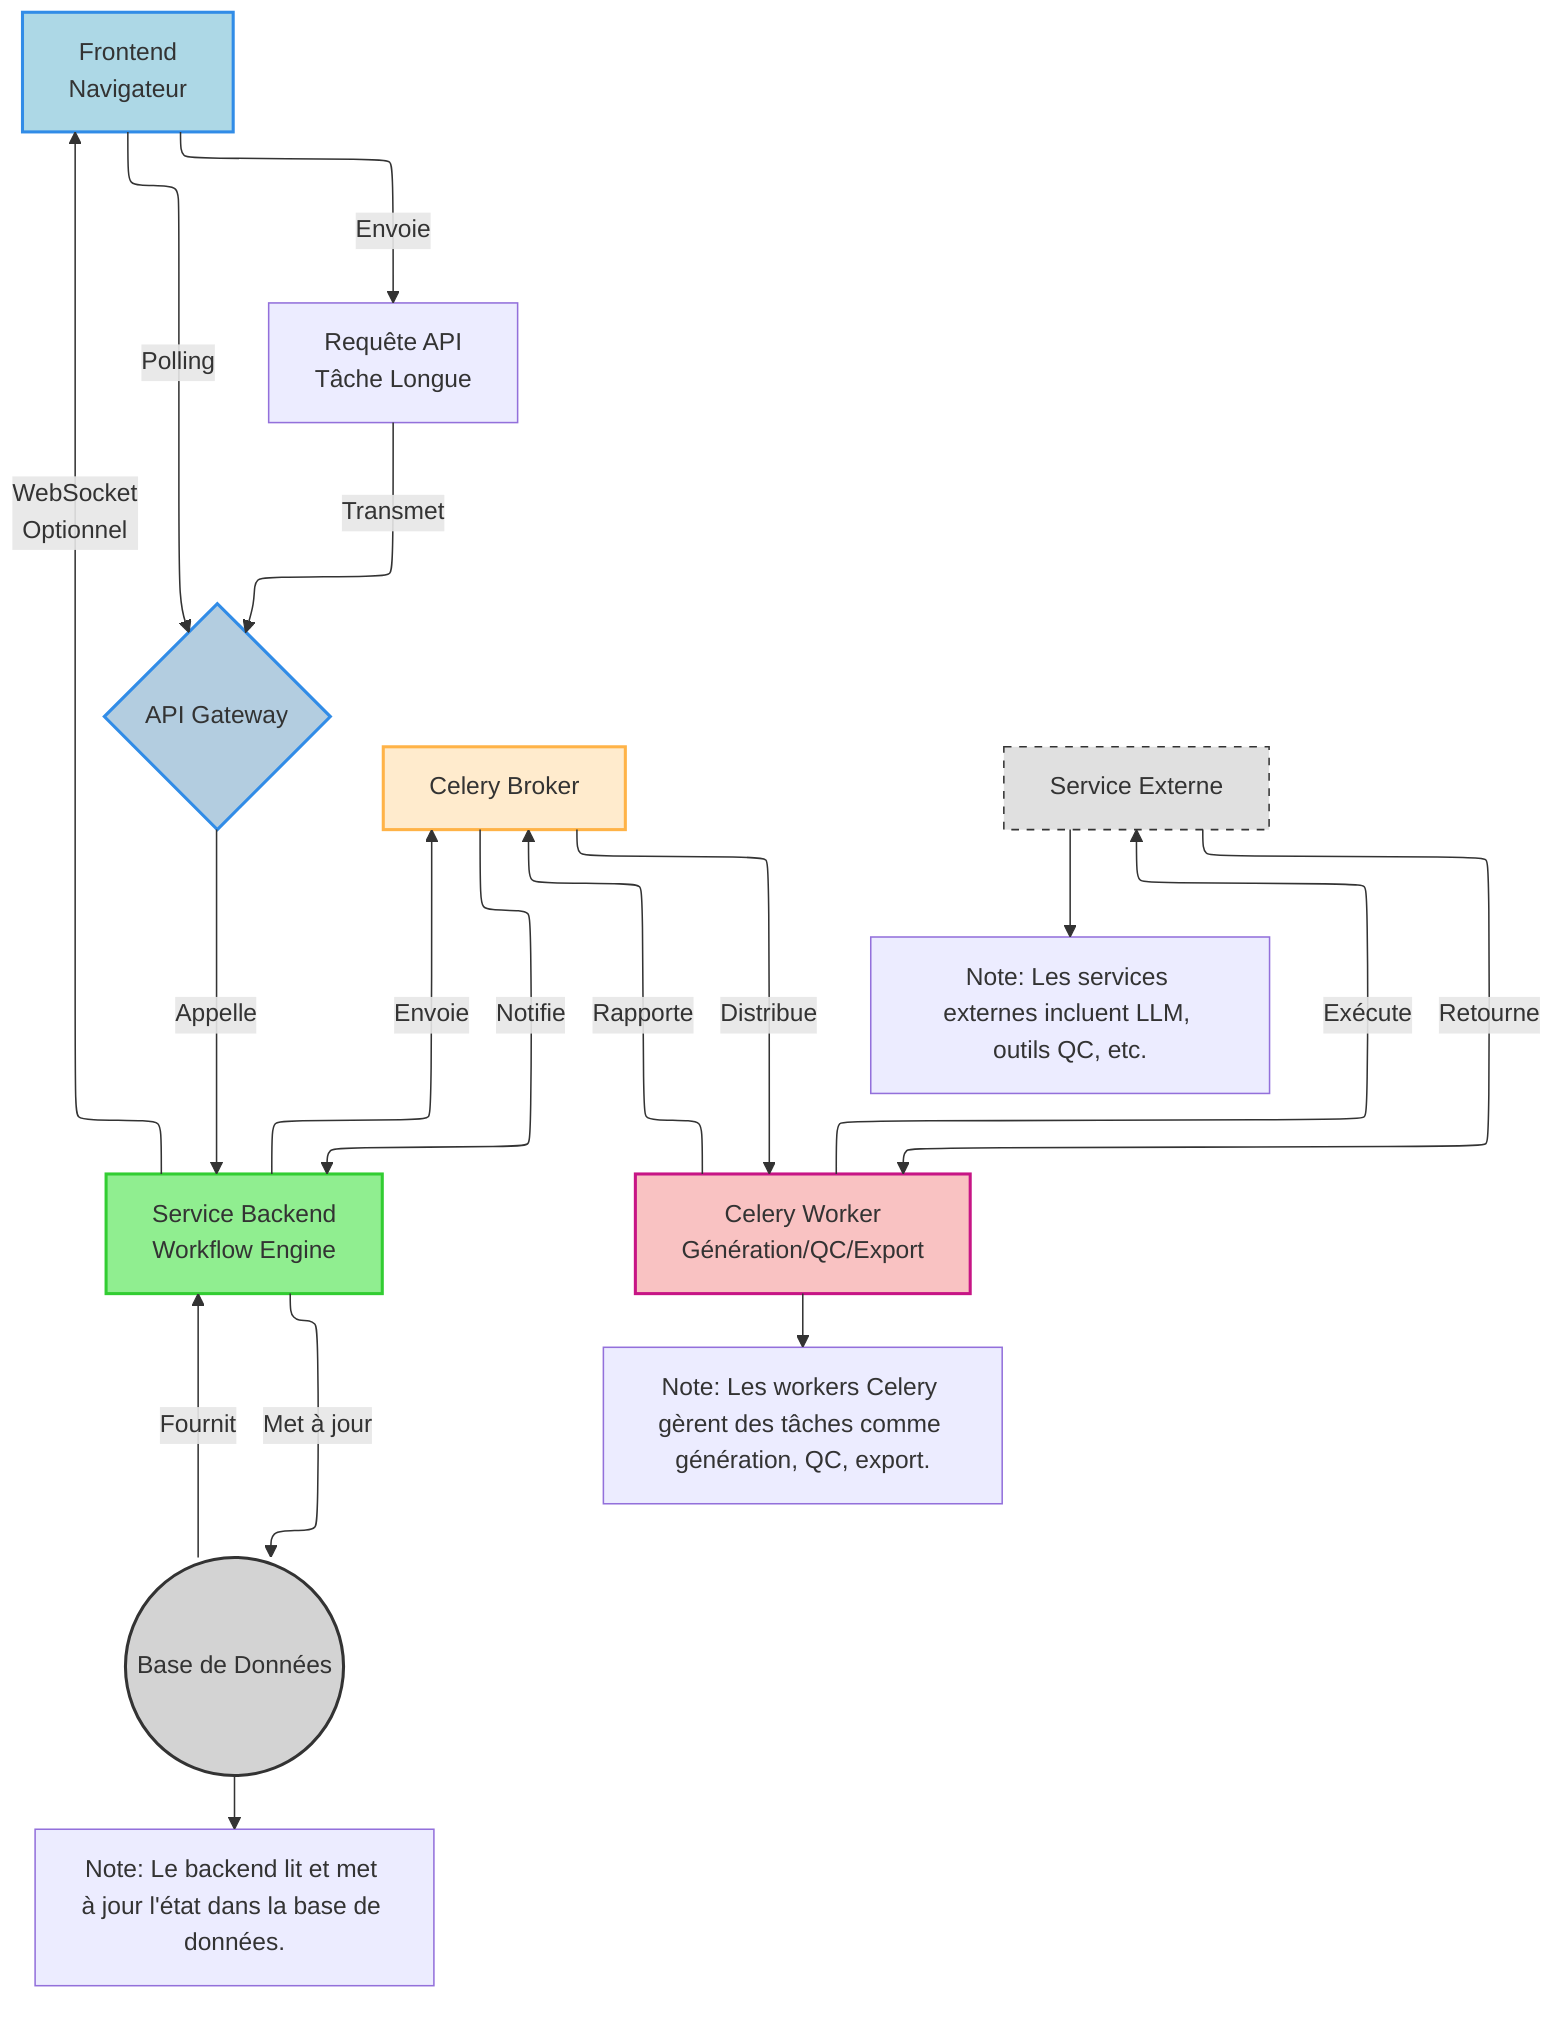 ---
config:
  layout: elk
---
flowchart TD
    A["Frontend<br>Navigateur"] -- Envoie --> B["Requête API<br>Tâche Longue"]
    B -- Transmet --> C{"API Gateway"}
    C -- Appelle --> D["Service Backend<br>Workflow Engine"]
    D -- Envoie --> E["Celery Broker"]
    E -- Distribue --> F["Celery Worker<br>Génération/QC/Export"]
    F -- Exécute --> G["Service Externe"]
    G -- Retourne --> F
    F -- Rapporte --> E
    E -- Notifie --> D
    D -- Met à jour --> H(("Base de Données"))
    H -- Fournit --> D
    A -- Polling --> C
    D -- WebSocket<br>Optionnel --> A
    G --> note1["Note: Les services externes incluent LLM, outils QC, etc."]
    H --> note2@{ label: "Note: Le backend lit et met à jour l'état dans la base de données." }
    F --> note3["Note: Les workers Celery gèrent des tâches comme génération, QC, export."]
    note2@{ shape: rect}
     A:::frontend
     C:::gateway
     D:::backendService
     E:::queue
     F:::worker
     G:::external
     H:::db
    classDef frontend fill:#add8e6,stroke:#318ce7,stroke-width:2px
    classDef gateway fill:#b3cde0,stroke:#318ce7,stroke-width:2px
    classDef backendService fill:#90ee90,stroke:#32cd32,stroke-width:2px
    classDef queue fill:#ffebcd,stroke:#ffb347,stroke-width:2px
    classDef worker fill:#f9c2c2,stroke:#c71585,stroke-width:2px
    classDef db fill:#d3d3d3,stroke:#333,stroke-width:2px
    classDef external fill:#e0e0e0,stroke:#333,stroke-dasharray: 5 5